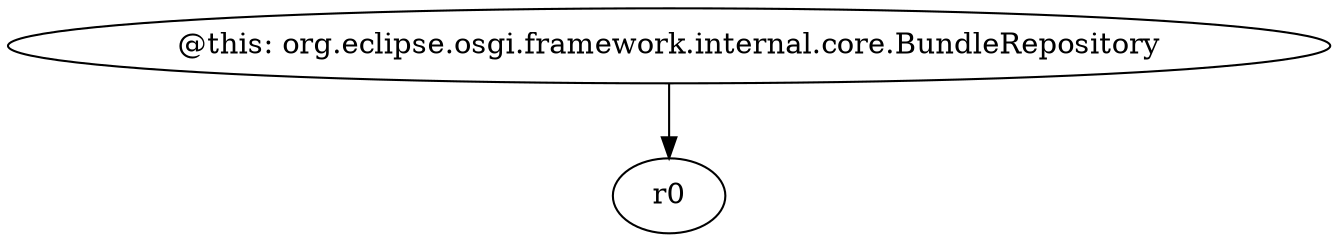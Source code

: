 digraph g {
0[label="@this: org.eclipse.osgi.framework.internal.core.BundleRepository"]
1[label="r0"]
0->1[label=""]
}
